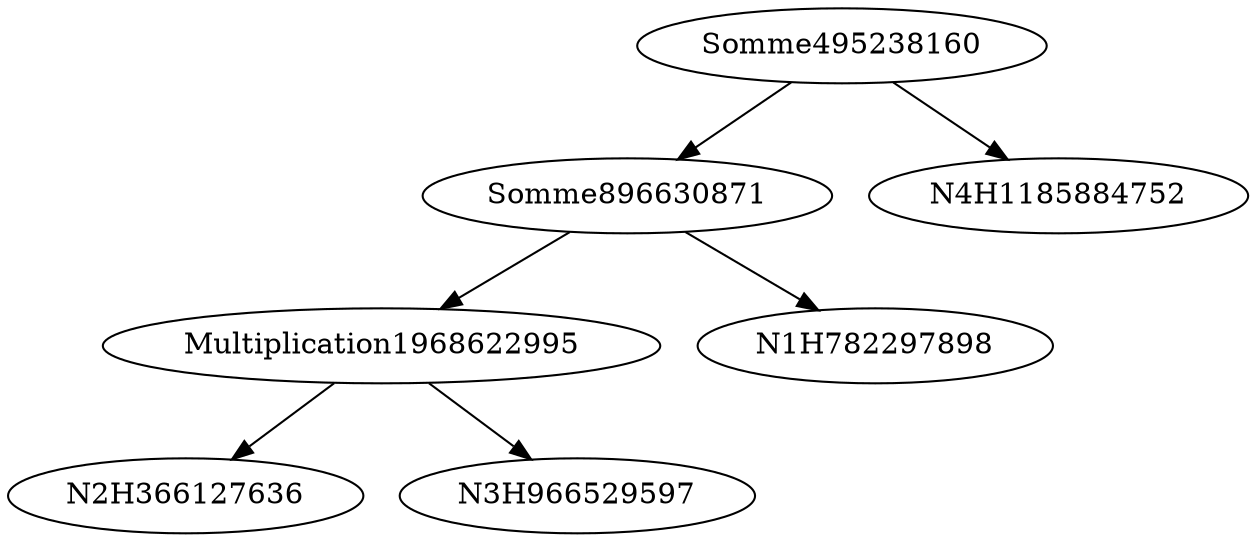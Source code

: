 digraph { 
Multiplication1968622995->N2H366127636
Multiplication1968622995->N3H966529597
Somme896630871->N1H782297898
Somme896630871->Multiplication1968622995
Somme495238160->Somme896630871
Somme495238160->N4H1185884752
}